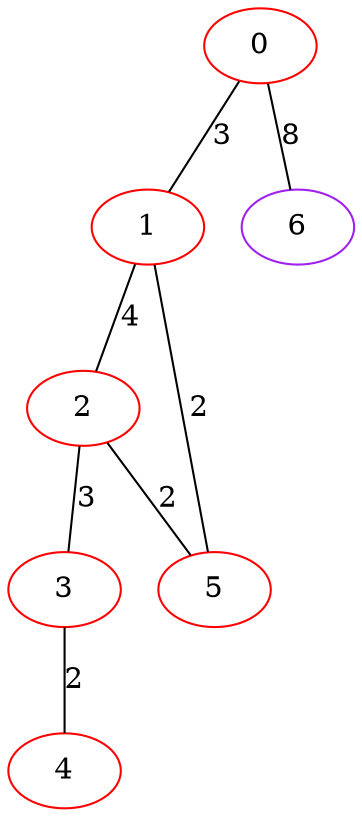 graph "" {
0 [color=red, weight=1];
1 [color=red, weight=1];
2 [color=red, weight=1];
3 [color=red, weight=1];
4 [color=red, weight=1];
5 [color=red, weight=1];
6 [color=purple, weight=4];
0 -- 1  [key=0, label=3];
0 -- 6  [key=0, label=8];
1 -- 2  [key=0, label=4];
1 -- 5  [key=0, label=2];
2 -- 3  [key=0, label=3];
2 -- 5  [key=0, label=2];
3 -- 4  [key=0, label=2];
}
